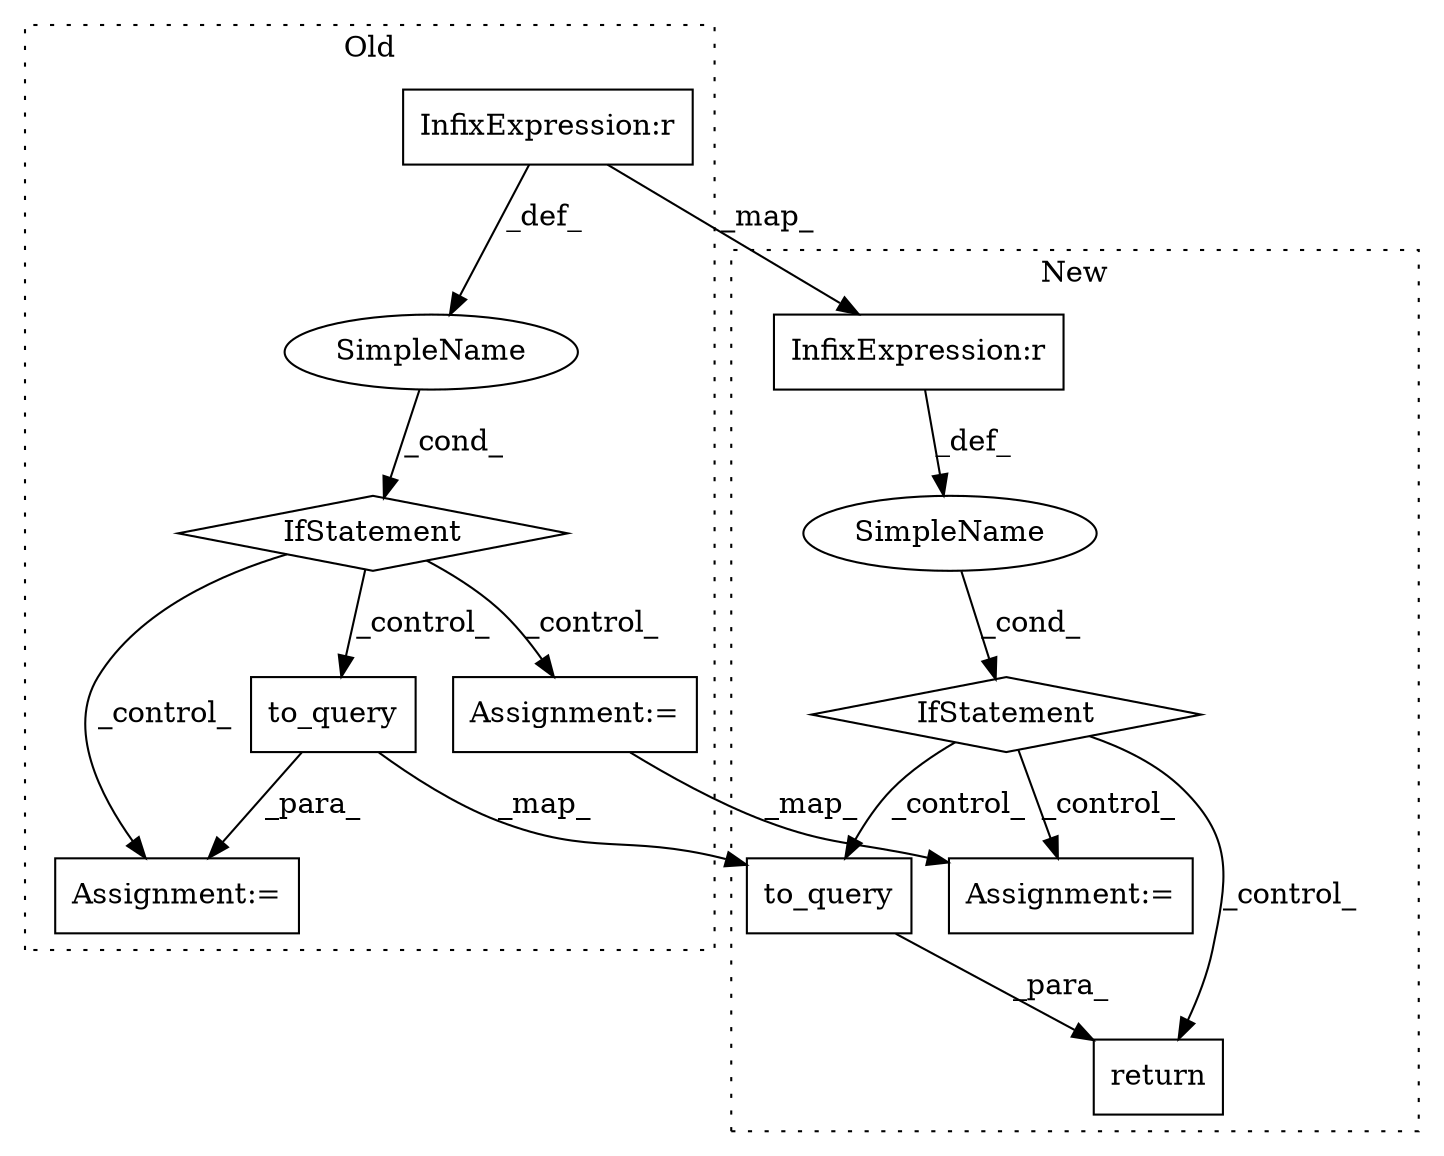 digraph G {
subgraph cluster0 {
1 [label="to_query" a="32" s="835" l="10" shape="box"];
3 [label="Assignment:=" a="7" s="826" l="1" shape="box"];
6 [label="InfixExpression:r" a="27" s="794" l="4" shape="box"];
7 [label="IfStatement" a="25" s="789,811" l="4,2" shape="diamond"];
10 [label="SimpleName" a="42" s="" l="" shape="ellipse"];
12 [label="Assignment:=" a="7" s="875" l="1" shape="box"];
label = "Old";
style="dotted";
}
subgraph cluster1 {
2 [label="to_query" a="32" s="823" l="10" shape="box"];
4 [label="return" a="41" s="808" l="7" shape="box"];
5 [label="InfixExpression:r" a="27" s="781" l="4" shape="box"];
8 [label="IfStatement" a="25" s="776,798" l="4,2" shape="diamond"];
9 [label="SimpleName" a="42" s="" l="" shape="ellipse"];
11 [label="Assignment:=" a="7" s="853" l="1" shape="box"];
label = "New";
style="dotted";
}
1 -> 3 [label="_para_"];
1 -> 2 [label="_map_"];
2 -> 4 [label="_para_"];
5 -> 9 [label="_def_"];
6 -> 5 [label="_map_"];
6 -> 10 [label="_def_"];
7 -> 1 [label="_control_"];
7 -> 12 [label="_control_"];
7 -> 3 [label="_control_"];
8 -> 4 [label="_control_"];
8 -> 11 [label="_control_"];
8 -> 2 [label="_control_"];
9 -> 8 [label="_cond_"];
10 -> 7 [label="_cond_"];
12 -> 11 [label="_map_"];
}